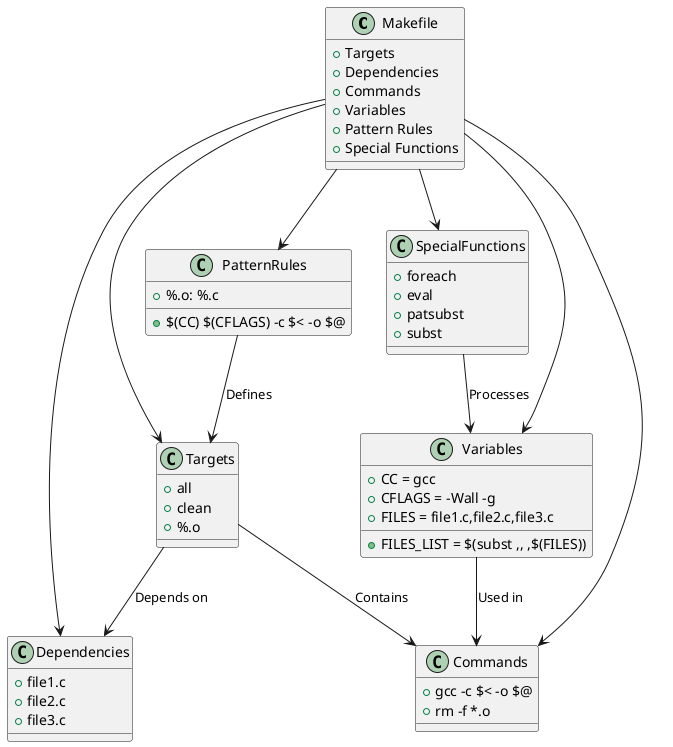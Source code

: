 @startuml
!define rect class

rect Makefile {
    + Targets
    + Dependencies
    + Commands
    + Variables
    + Pattern Rules
    + Special Functions
}

rect Targets {
    + all
    + clean
    + %.o
}

rect Dependencies {
    + file1.c
    + file2.c
    + file3.c
}

rect Commands {
    + gcc -c $< -o $@
    + rm -f *.o
}

rect Variables {
    + CC = gcc
    + CFLAGS = -Wall -g
    + FILES = file1.c,file2.c,file3.c
    + FILES_LIST = $(subst ,, ,$(FILES))
}

rect PatternRules {
    + %.o: %.c
    + $(CC) $(CFLAGS) -c $< -o $@
}

rect SpecialFunctions {
    + foreach
    + eval
    + patsubst
    + subst
}

Makefile --> Targets
Makefile --> Dependencies
Makefile --> Commands
Makefile --> Variables
Makefile --> PatternRules
Makefile --> SpecialFunctions

Targets --> Commands : Contains
Targets --> Dependencies : Depends on
PatternRules --> Targets : Defines
Variables --> Commands : Used in
SpecialFunctions --> Variables : Processes
@enduml
